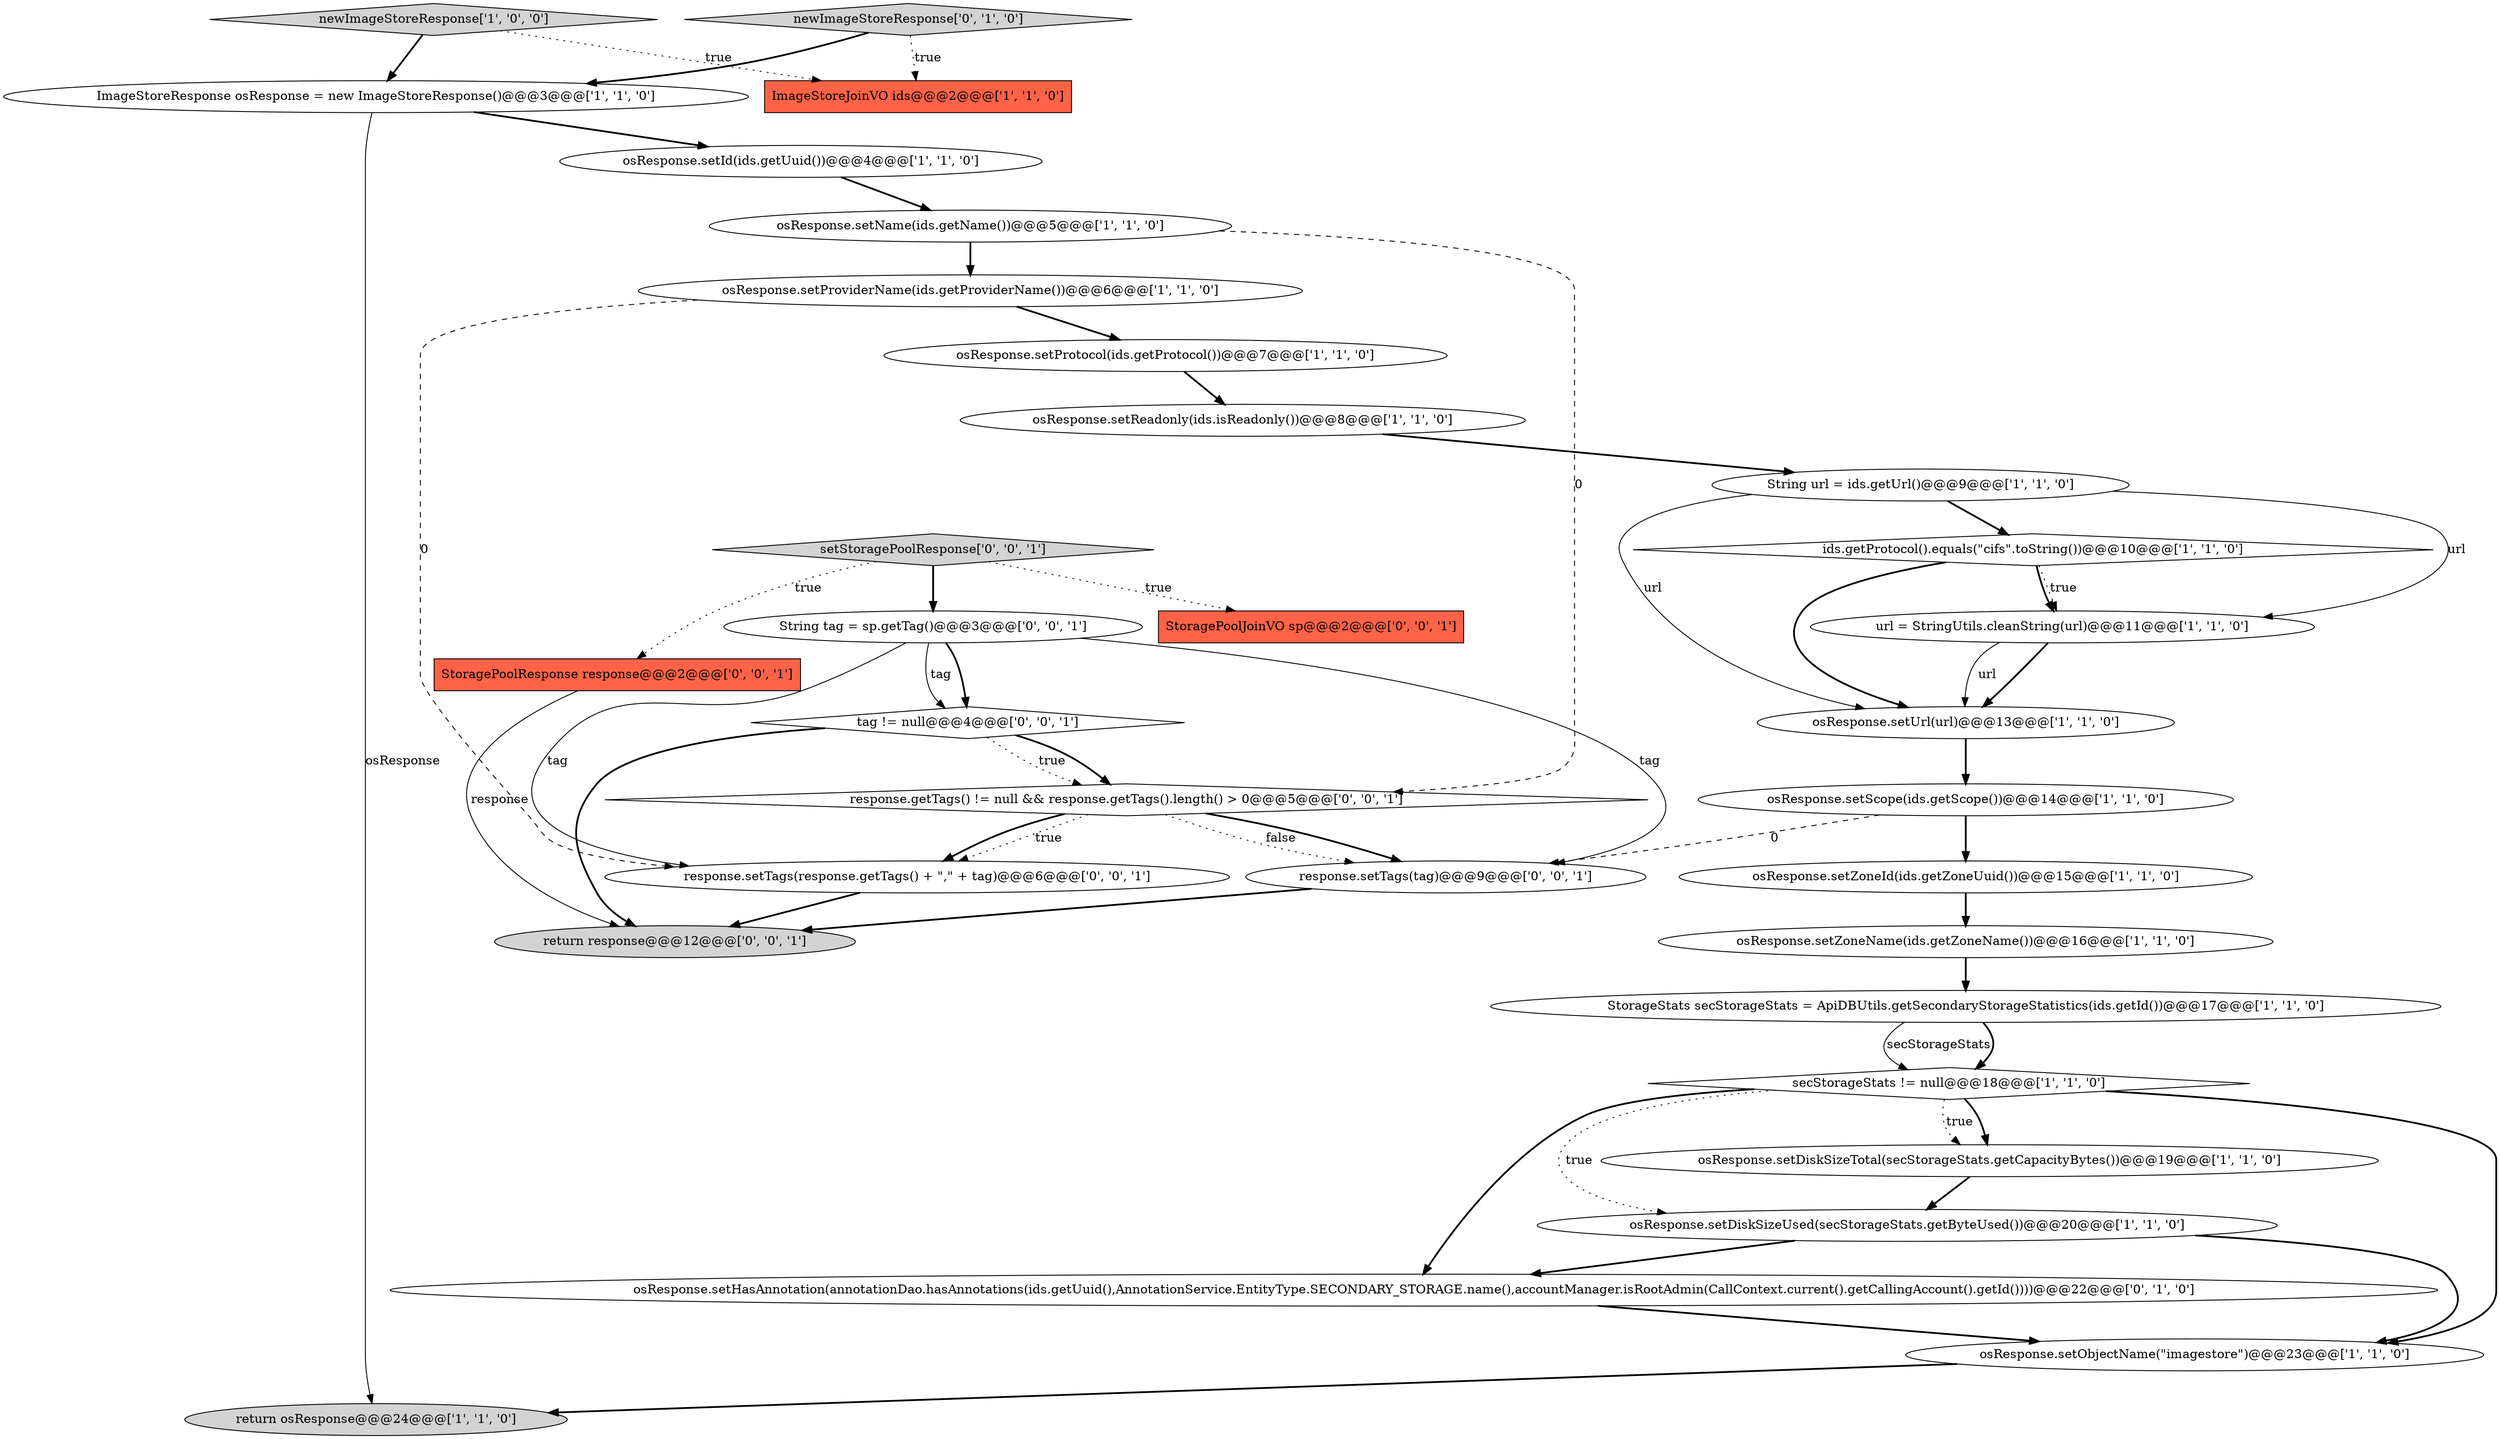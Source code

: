 digraph {
17 [style = filled, label = "String url = ids.getUrl()@@@9@@@['1', '1', '0']", fillcolor = white, shape = ellipse image = "AAA0AAABBB1BBB"];
19 [style = filled, label = "secStorageStats != null@@@18@@@['1', '1', '0']", fillcolor = white, shape = diamond image = "AAA0AAABBB1BBB"];
3 [style = filled, label = "return osResponse@@@24@@@['1', '1', '0']", fillcolor = lightgray, shape = ellipse image = "AAA0AAABBB1BBB"];
11 [style = filled, label = "osResponse.setProviderName(ids.getProviderName())@@@6@@@['1', '1', '0']", fillcolor = white, shape = ellipse image = "AAA0AAABBB1BBB"];
30 [style = filled, label = "StoragePoolJoinVO sp@@@2@@@['0', '0', '1']", fillcolor = tomato, shape = box image = "AAA0AAABBB3BBB"];
13 [style = filled, label = "osResponse.setZoneId(ids.getZoneUuid())@@@15@@@['1', '1', '0']", fillcolor = white, shape = ellipse image = "AAA0AAABBB1BBB"];
18 [style = filled, label = "osResponse.setDiskSizeTotal(secStorageStats.getCapacityBytes())@@@19@@@['1', '1', '0']", fillcolor = white, shape = ellipse image = "AAA0AAABBB1BBB"];
27 [style = filled, label = "String tag = sp.getTag()@@@3@@@['0', '0', '1']", fillcolor = white, shape = ellipse image = "AAA0AAABBB3BBB"];
5 [style = filled, label = "osResponse.setProtocol(ids.getProtocol())@@@7@@@['1', '1', '0']", fillcolor = white, shape = ellipse image = "AAA0AAABBB1BBB"];
4 [style = filled, label = "StorageStats secStorageStats = ApiDBUtils.getSecondaryStorageStatistics(ids.getId())@@@17@@@['1', '1', '0']", fillcolor = white, shape = ellipse image = "AAA0AAABBB1BBB"];
1 [style = filled, label = "osResponse.setUrl(url)@@@13@@@['1', '1', '0']", fillcolor = white, shape = ellipse image = "AAA0AAABBB1BBB"];
25 [style = filled, label = "response.setTags(response.getTags() + \",\" + tag)@@@6@@@['0', '0', '1']", fillcolor = white, shape = ellipse image = "AAA0AAABBB3BBB"];
23 [style = filled, label = "return response@@@12@@@['0', '0', '1']", fillcolor = lightgray, shape = ellipse image = "AAA0AAABBB3BBB"];
10 [style = filled, label = "ImageStoreResponse osResponse = new ImageStoreResponse()@@@3@@@['1', '1', '0']", fillcolor = white, shape = ellipse image = "AAA0AAABBB1BBB"];
15 [style = filled, label = "osResponse.setDiskSizeUsed(secStorageStats.getByteUsed())@@@20@@@['1', '1', '0']", fillcolor = white, shape = ellipse image = "AAA0AAABBB1BBB"];
9 [style = filled, label = "newImageStoreResponse['1', '0', '0']", fillcolor = lightgray, shape = diamond image = "AAA0AAABBB1BBB"];
24 [style = filled, label = "response.setTags(tag)@@@9@@@['0', '0', '1']", fillcolor = white, shape = ellipse image = "AAA0AAABBB3BBB"];
28 [style = filled, label = "response.getTags() != null && response.getTags().length() > 0@@@5@@@['0', '0', '1']", fillcolor = white, shape = diamond image = "AAA0AAABBB3BBB"];
2 [style = filled, label = "osResponse.setId(ids.getUuid())@@@4@@@['1', '1', '0']", fillcolor = white, shape = ellipse image = "AAA0AAABBB1BBB"];
0 [style = filled, label = "url = StringUtils.cleanString(url)@@@11@@@['1', '1', '0']", fillcolor = white, shape = ellipse image = "AAA0AAABBB1BBB"];
16 [style = filled, label = "osResponse.setZoneName(ids.getZoneName())@@@16@@@['1', '1', '0']", fillcolor = white, shape = ellipse image = "AAA0AAABBB1BBB"];
20 [style = filled, label = "osResponse.setReadonly(ids.isReadonly())@@@8@@@['1', '1', '0']", fillcolor = white, shape = ellipse image = "AAA0AAABBB1BBB"];
31 [style = filled, label = "tag != null@@@4@@@['0', '0', '1']", fillcolor = white, shape = diamond image = "AAA0AAABBB3BBB"];
12 [style = filled, label = "osResponse.setName(ids.getName())@@@5@@@['1', '1', '0']", fillcolor = white, shape = ellipse image = "AAA0AAABBB1BBB"];
21 [style = filled, label = "osResponse.setHasAnnotation(annotationDao.hasAnnotations(ids.getUuid(),AnnotationService.EntityType.SECONDARY_STORAGE.name(),accountManager.isRootAdmin(CallContext.current().getCallingAccount().getId())))@@@22@@@['0', '1', '0']", fillcolor = white, shape = ellipse image = "AAA1AAABBB2BBB"];
29 [style = filled, label = "StoragePoolResponse response@@@2@@@['0', '0', '1']", fillcolor = tomato, shape = box image = "AAA0AAABBB3BBB"];
22 [style = filled, label = "newImageStoreResponse['0', '1', '0']", fillcolor = lightgray, shape = diamond image = "AAA0AAABBB2BBB"];
6 [style = filled, label = "osResponse.setScope(ids.getScope())@@@14@@@['1', '1', '0']", fillcolor = white, shape = ellipse image = "AAA0AAABBB1BBB"];
26 [style = filled, label = "setStoragePoolResponse['0', '0', '1']", fillcolor = lightgray, shape = diamond image = "AAA0AAABBB3BBB"];
7 [style = filled, label = "osResponse.setObjectName(\"imagestore\")@@@23@@@['1', '1', '0']", fillcolor = white, shape = ellipse image = "AAA0AAABBB1BBB"];
8 [style = filled, label = "ImageStoreJoinVO ids@@@2@@@['1', '1', '0']", fillcolor = tomato, shape = box image = "AAA0AAABBB1BBB"];
14 [style = filled, label = "ids.getProtocol().equals(\"cifs\".toString())@@@10@@@['1', '1', '0']", fillcolor = white, shape = diamond image = "AAA0AAABBB1BBB"];
17->0 [style = solid, label="url"];
25->23 [style = bold, label=""];
26->29 [style = dotted, label="true"];
14->0 [style = dotted, label="true"];
9->8 [style = dotted, label="true"];
10->2 [style = bold, label=""];
16->4 [style = bold, label=""];
24->23 [style = bold, label=""];
12->28 [style = dashed, label="0"];
31->28 [style = dotted, label="true"];
11->25 [style = dashed, label="0"];
22->8 [style = dotted, label="true"];
6->13 [style = bold, label=""];
17->14 [style = bold, label=""];
14->0 [style = bold, label=""];
15->21 [style = bold, label=""];
28->24 [style = dotted, label="false"];
26->30 [style = dotted, label="true"];
15->7 [style = bold, label=""];
1->6 [style = bold, label=""];
26->27 [style = bold, label=""];
0->1 [style = bold, label=""];
17->1 [style = solid, label="url"];
14->1 [style = bold, label=""];
7->3 [style = bold, label=""];
19->21 [style = bold, label=""];
4->19 [style = solid, label="secStorageStats"];
4->19 [style = bold, label=""];
28->24 [style = bold, label=""];
29->23 [style = solid, label="response"];
28->25 [style = dotted, label="true"];
13->16 [style = bold, label=""];
19->15 [style = dotted, label="true"];
5->20 [style = bold, label=""];
6->24 [style = dashed, label="0"];
21->7 [style = bold, label=""];
20->17 [style = bold, label=""];
12->11 [style = bold, label=""];
27->25 [style = solid, label="tag"];
19->7 [style = bold, label=""];
31->28 [style = bold, label=""];
27->24 [style = solid, label="tag"];
31->23 [style = bold, label=""];
19->18 [style = bold, label=""];
22->10 [style = bold, label=""];
10->3 [style = solid, label="osResponse"];
0->1 [style = solid, label="url"];
27->31 [style = bold, label=""];
28->25 [style = bold, label=""];
27->31 [style = solid, label="tag"];
2->12 [style = bold, label=""];
11->5 [style = bold, label=""];
9->10 [style = bold, label=""];
19->18 [style = dotted, label="true"];
18->15 [style = bold, label=""];
}
